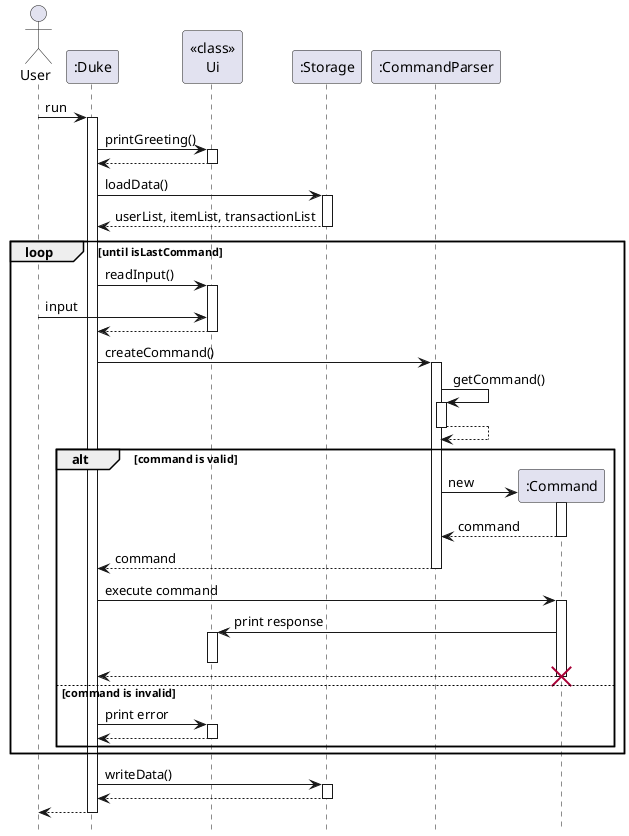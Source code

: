 @startuml
hide footbox

Actor User
User -> ":Duke" : run
activate ":Duke"
":Duke" -> "<<class>>\nUi" : printGreeting()
activate "<<class>>\nUi"
"<<class>>\nUi" --> ":Duke"
deactivate "<<class>>\nUi"
":Duke" -> ":Storage" : loadData()
activate ":Storage"
return userList, itemList, transactionList
loop until isLastCommand
    ":Duke" -> "<<class>>\nUi": readInput()
    activate "<<class>>\nUi"
    User -> "<<class>>\nUi":input
    return
    ":Duke" -> ":CommandParser" : createCommand()
    activate ":CommandParser"
    ":CommandParser" -> ":CommandParser" : getCommand()
    activate ":CommandParser"
    ":CommandParser" --> ":CommandParser"
    deactivate ":CommandParser"

    alt command is valid
        ":CommandParser" -> ":Command"**: new
        activate ":Command"
        return command
        return command
        ":Duke" -> ":Command" : execute command
        activate ":Command"
        ":Command" -> "<<class>>\nUi": print response
        activate "<<class>>\nUi"
        deactivate "<<class>>\nUi"
        ":Command" --> ":Duke"
        deactivate ":Command"
        destroy ":Command"

    else command is invalid
        ":Duke" -> "<<class>>\nUi" : print error
        activate "<<class>>\nUi"
        "<<class>>\nUi" --> ":Duke"
        deactivate "<<class>>\nUi"
    end
end

":Duke" -> ":Storage" : writeData()
activate ":Storage"
return
":Duke" --> "User"
deactivate ":Duke"

@enduml